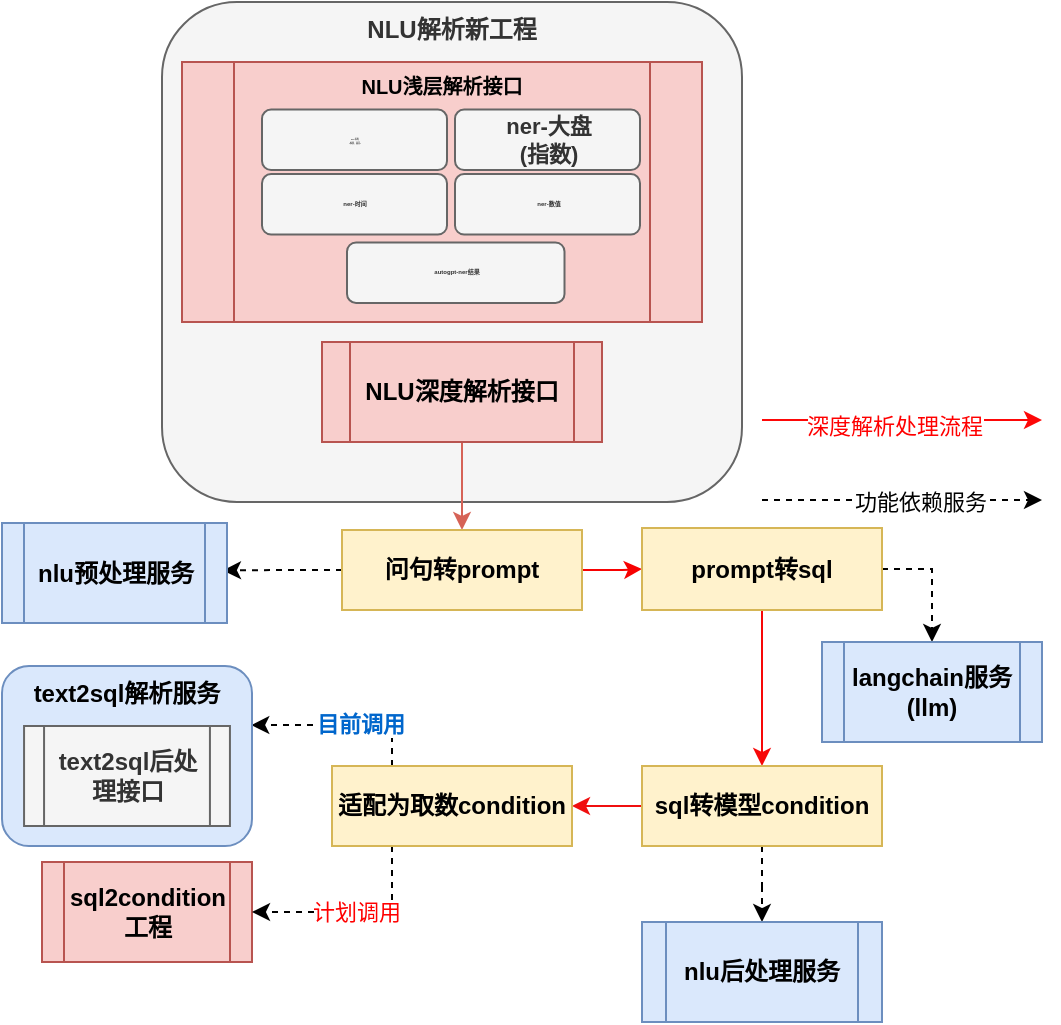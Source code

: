 <mxfile version="21.7.0" type="github">
  <diagram name="第 1 页" id="-DtATAsQaKTqwAKupJKH">
    <mxGraphModel dx="989" dy="523" grid="1" gridSize="10" guides="1" tooltips="1" connect="1" arrows="1" fold="1" page="1" pageScale="1" pageWidth="827" pageHeight="1169" math="0" shadow="0">
      <root>
        <mxCell id="0" />
        <mxCell id="1" parent="0" />
        <mxCell id="JhKfk-GGo2rU0hKPJ-zP-9" value="NLU解析新工程" style="rounded=1;whiteSpace=wrap;html=1;verticalAlign=top;fillColor=#f5f5f5;strokeColor=#666666;fontStyle=1;fontColor=#333333;" vertex="1" parent="1">
          <mxGeometry x="250" y="50" width="290" height="250" as="geometry" />
        </mxCell>
        <mxCell id="JhKfk-GGo2rU0hKPJ-zP-45" value="" style="edgeStyle=orthogonalEdgeStyle;rounded=0;orthogonalLoop=1;jettySize=auto;html=1;fillColor=#fff2cc;strokeColor=#d66357;strokeWidth=1;fontStyle=1" edge="1" parent="1" source="JhKfk-GGo2rU0hKPJ-zP-11" target="JhKfk-GGo2rU0hKPJ-zP-44">
          <mxGeometry relative="1" as="geometry" />
        </mxCell>
        <mxCell id="JhKfk-GGo2rU0hKPJ-zP-11" value="NLU深度解析接口" style="shape=process;whiteSpace=wrap;html=1;backgroundOutline=1;fillColor=#f8cecc;strokeColor=#b85450;fontStyle=1" vertex="1" parent="1">
          <mxGeometry x="330" y="220" width="140" height="50" as="geometry" />
        </mxCell>
        <mxCell id="JhKfk-GGo2rU0hKPJ-zP-18" value="sql2condition&lt;br&gt;工程" style="shape=process;whiteSpace=wrap;html=1;backgroundOutline=1;fillColor=#f8cecc;strokeColor=#b85450;fontStyle=1" vertex="1" parent="1">
          <mxGeometry x="190" y="480" width="105" height="50" as="geometry" />
        </mxCell>
        <mxCell id="JhKfk-GGo2rU0hKPJ-zP-73" style="edgeStyle=orthogonalEdgeStyle;rounded=0;orthogonalLoop=1;jettySize=auto;html=1;entryX=0;entryY=0.5;entryDx=0;entryDy=0;strokeColor=#f70202;" edge="1" parent="1" source="JhKfk-GGo2rU0hKPJ-zP-44" target="JhKfk-GGo2rU0hKPJ-zP-46">
          <mxGeometry relative="1" as="geometry" />
        </mxCell>
        <mxCell id="JhKfk-GGo2rU0hKPJ-zP-82" style="edgeStyle=orthogonalEdgeStyle;rounded=0;orthogonalLoop=1;jettySize=auto;html=1;entryX=0.982;entryY=0.474;entryDx=0;entryDy=0;dashed=1;entryPerimeter=0;" edge="1" parent="1" source="JhKfk-GGo2rU0hKPJ-zP-44" target="JhKfk-GGo2rU0hKPJ-zP-49">
          <mxGeometry relative="1" as="geometry" />
        </mxCell>
        <mxCell id="JhKfk-GGo2rU0hKPJ-zP-44" value="问句转prompt" style="whiteSpace=wrap;html=1;fillColor=#fff2cc;strokeColor=#d6b656;fontStyle=1" vertex="1" parent="1">
          <mxGeometry x="340" y="314" width="120" height="40" as="geometry" />
        </mxCell>
        <mxCell id="JhKfk-GGo2rU0hKPJ-zP-74" style="edgeStyle=orthogonalEdgeStyle;rounded=0;orthogonalLoop=1;jettySize=auto;html=1;strokeColor=#f70808;" edge="1" parent="1" source="JhKfk-GGo2rU0hKPJ-zP-46" target="JhKfk-GGo2rU0hKPJ-zP-47">
          <mxGeometry relative="1" as="geometry">
            <mxPoint x="440.0" y="440" as="targetPoint" />
          </mxGeometry>
        </mxCell>
        <mxCell id="JhKfk-GGo2rU0hKPJ-zP-80" style="edgeStyle=orthogonalEdgeStyle;rounded=0;orthogonalLoop=1;jettySize=auto;html=1;dashed=1;exitX=1;exitY=0.5;exitDx=0;exitDy=0;" edge="1" parent="1" source="JhKfk-GGo2rU0hKPJ-zP-46" target="JhKfk-GGo2rU0hKPJ-zP-50">
          <mxGeometry relative="1" as="geometry" />
        </mxCell>
        <mxCell id="JhKfk-GGo2rU0hKPJ-zP-46" value="prompt转sql" style="whiteSpace=wrap;html=1;fillColor=#fff2cc;strokeColor=#d6b656;fontStyle=1" vertex="1" parent="1">
          <mxGeometry x="490" y="313" width="120" height="41" as="geometry" />
        </mxCell>
        <mxCell id="JhKfk-GGo2rU0hKPJ-zP-75" style="edgeStyle=orthogonalEdgeStyle;rounded=0;orthogonalLoop=1;jettySize=auto;html=1;entryX=1;entryY=0.5;entryDx=0;entryDy=0;strokeColor=#f00f0f;" edge="1" parent="1" source="JhKfk-GGo2rU0hKPJ-zP-47" target="JhKfk-GGo2rU0hKPJ-zP-57">
          <mxGeometry relative="1" as="geometry" />
        </mxCell>
        <mxCell id="JhKfk-GGo2rU0hKPJ-zP-81" style="edgeStyle=orthogonalEdgeStyle;rounded=0;orthogonalLoop=1;jettySize=auto;html=1;entryX=0.5;entryY=0;entryDx=0;entryDy=0;dashed=1;" edge="1" parent="1" source="JhKfk-GGo2rU0hKPJ-zP-47" target="JhKfk-GGo2rU0hKPJ-zP-51">
          <mxGeometry relative="1" as="geometry" />
        </mxCell>
        <mxCell id="JhKfk-GGo2rU0hKPJ-zP-47" value="sql转模型condition" style="whiteSpace=wrap;html=1;fillColor=#fff2cc;strokeColor=#d6b656;fontStyle=1" vertex="1" parent="1">
          <mxGeometry x="490" y="432" width="120" height="40" as="geometry" />
        </mxCell>
        <mxCell id="JhKfk-GGo2rU0hKPJ-zP-49" value="nlu预处理服务" style="shape=process;whiteSpace=wrap;html=1;backgroundOutline=1;fillColor=#dae8fc;strokeColor=#6c8ebf;fontStyle=1" vertex="1" parent="1">
          <mxGeometry x="170" y="310.5" width="112.5" height="50" as="geometry" />
        </mxCell>
        <mxCell id="JhKfk-GGo2rU0hKPJ-zP-50" value="langchain服务&lt;br&gt;(llm)" style="shape=process;whiteSpace=wrap;html=1;backgroundOutline=1;fillColor=#dae8fc;strokeColor=#6c8ebf;fontStyle=1" vertex="1" parent="1">
          <mxGeometry x="580" y="370" width="110" height="50" as="geometry" />
        </mxCell>
        <mxCell id="JhKfk-GGo2rU0hKPJ-zP-51" value="nlu后处理服务" style="shape=process;whiteSpace=wrap;html=1;backgroundOutline=1;fillColor=#dae8fc;strokeColor=#6c8ebf;fontStyle=1" vertex="1" parent="1">
          <mxGeometry x="490" y="510" width="120" height="50" as="geometry" />
        </mxCell>
        <mxCell id="JhKfk-GGo2rU0hKPJ-zP-62" style="edgeStyle=orthogonalEdgeStyle;rounded=0;orthogonalLoop=1;jettySize=auto;html=1;entryX=0.997;entryY=0.328;entryDx=0;entryDy=0;dashed=1;fontStyle=1;entryPerimeter=0;exitX=0.25;exitY=0;exitDx=0;exitDy=0;" edge="1" parent="1" source="JhKfk-GGo2rU0hKPJ-zP-57" target="JhKfk-GGo2rU0hKPJ-zP-12">
          <mxGeometry relative="1" as="geometry" />
        </mxCell>
        <mxCell id="JhKfk-GGo2rU0hKPJ-zP-66" value="目前调用" style="edgeLabel;html=1;align=center;verticalAlign=middle;resizable=0;points=[];fontColor=#0066CC;fontStyle=1" vertex="1" connectable="0" parent="JhKfk-GGo2rU0hKPJ-zP-62">
          <mxGeometry x="-0.193" y="-1" relative="1" as="geometry">
            <mxPoint as="offset" />
          </mxGeometry>
        </mxCell>
        <mxCell id="JhKfk-GGo2rU0hKPJ-zP-83" style="edgeStyle=orthogonalEdgeStyle;rounded=0;orthogonalLoop=1;jettySize=auto;html=1;entryX=1;entryY=0.5;entryDx=0;entryDy=0;dashed=1;exitX=0.25;exitY=1;exitDx=0;exitDy=0;" edge="1" parent="1" source="JhKfk-GGo2rU0hKPJ-zP-57" target="JhKfk-GGo2rU0hKPJ-zP-18">
          <mxGeometry relative="1" as="geometry" />
        </mxCell>
        <mxCell id="JhKfk-GGo2rU0hKPJ-zP-84" value="&lt;font color=&quot;#ff0000&quot;&gt;计划调用&lt;/font&gt;" style="edgeLabel;html=1;align=center;verticalAlign=middle;resizable=0;points=[];" vertex="1" connectable="0" parent="JhKfk-GGo2rU0hKPJ-zP-83">
          <mxGeometry x="-0.196" relative="1" as="geometry">
            <mxPoint x="-10" as="offset" />
          </mxGeometry>
        </mxCell>
        <mxCell id="JhKfk-GGo2rU0hKPJ-zP-57" value="适配为取数condition" style="whiteSpace=wrap;html=1;fillColor=#fff2cc;strokeColor=#d6b656;fontStyle=1" vertex="1" parent="1">
          <mxGeometry x="335" y="432" width="120" height="40" as="geometry" />
        </mxCell>
        <mxCell id="JhKfk-GGo2rU0hKPJ-zP-65" value="" style="group;fontStyle=1" vertex="1" connectable="0" parent="1">
          <mxGeometry x="170" y="382" width="125" height="90" as="geometry" />
        </mxCell>
        <mxCell id="JhKfk-GGo2rU0hKPJ-zP-12" value="text2sql解析服务" style="rounded=1;whiteSpace=wrap;html=1;verticalAlign=top;fillColor=#dae8fc;strokeColor=#6c8ebf;fontStyle=1" vertex="1" parent="JhKfk-GGo2rU0hKPJ-zP-65">
          <mxGeometry width="125" height="90" as="geometry" />
        </mxCell>
        <mxCell id="JhKfk-GGo2rU0hKPJ-zP-19" value="text2sql后处理接口" style="shape=process;whiteSpace=wrap;html=1;backgroundOutline=1;fillColor=#f5f5f5;strokeColor=#666666;fontColor=#333333;fontStyle=1" vertex="1" parent="JhKfk-GGo2rU0hKPJ-zP-65">
          <mxGeometry x="11.029" y="30" width="102.941" height="50" as="geometry" />
        </mxCell>
        <mxCell id="JhKfk-GGo2rU0hKPJ-zP-79" value="" style="group;fillColor=#f8cecc;strokeColor=#b85450;" vertex="1" connectable="0" parent="1">
          <mxGeometry x="260" y="80" width="260" height="130" as="geometry" />
        </mxCell>
        <mxCell id="JhKfk-GGo2rU0hKPJ-zP-8" value="NLU浅层解析接口" style="shape=process;whiteSpace=wrap;html=1;backgroundOutline=1;verticalAlign=top;fillColor=#f8cecc;strokeColor=#b85450;fontStyle=1;container=0;fontSize=10;" vertex="1" parent="JhKfk-GGo2rU0hKPJ-zP-79">
          <mxGeometry width="260" height="130" as="geometry" />
        </mxCell>
        <mxCell id="JhKfk-GGo2rU0hKPJ-zP-31" value="&lt;font style=&quot;font-size: 1px;&quot;&gt;ner-标的&lt;br&gt;(股票，基金)&lt;/font&gt;" style="rounded=1;whiteSpace=wrap;html=1;fontStyle=1;fontSize=1;fillColor=#f5f5f5;strokeColor=#666666;fontColor=#333333;" vertex="1" parent="JhKfk-GGo2rU0hKPJ-zP-79">
          <mxGeometry x="40" y="23.81" width="92.5" height="30.22" as="geometry" />
        </mxCell>
        <mxCell id="JhKfk-GGo2rU0hKPJ-zP-32" value="&lt;font style=&quot;font-size: 11px;&quot;&gt;ner-大盘&lt;br&gt;(指数)&lt;/font&gt;" style="rounded=1;whiteSpace=wrap;html=1;fontStyle=1;fontSize=3;fillColor=#f5f5f5;strokeColor=#666666;fontColor=#333333;" vertex="1" parent="JhKfk-GGo2rU0hKPJ-zP-79">
          <mxGeometry x="136.5" y="23.81" width="92.5" height="30.22" as="geometry" />
        </mxCell>
        <mxCell id="JhKfk-GGo2rU0hKPJ-zP-33" value="ner-时间" style="rounded=1;whiteSpace=wrap;html=1;fontStyle=1;fontSize=3;fillColor=#f5f5f5;strokeColor=#666666;fontColor=#333333;" vertex="1" parent="JhKfk-GGo2rU0hKPJ-zP-79">
          <mxGeometry x="40" y="56.04" width="92.5" height="30.22" as="geometry" />
        </mxCell>
        <mxCell id="JhKfk-GGo2rU0hKPJ-zP-34" value="ner-数值" style="rounded=1;whiteSpace=wrap;html=1;fontStyle=1;fontSize=3;fillColor=#f5f5f5;strokeColor=#666666;fontColor=#333333;" vertex="1" parent="JhKfk-GGo2rU0hKPJ-zP-79">
          <mxGeometry x="136.5" y="56.04" width="92.5" height="30.22" as="geometry" />
        </mxCell>
        <mxCell id="JhKfk-GGo2rU0hKPJ-zP-35" value="autogpt-ner结果" style="rounded=1;whiteSpace=wrap;html=1;fontStyle=1;fontSize=3;fillColor=#f5f5f5;strokeColor=#666666;fontColor=#333333;" vertex="1" parent="JhKfk-GGo2rU0hKPJ-zP-79">
          <mxGeometry x="82.505" y="90.253" width="108.75" height="30.216" as="geometry" />
        </mxCell>
        <mxCell id="JhKfk-GGo2rU0hKPJ-zP-90" value="" style="endArrow=classic;html=1;rounded=0;strokeColor=#fd0808;" edge="1" parent="1">
          <mxGeometry width="50" height="50" relative="1" as="geometry">
            <mxPoint x="550" y="259" as="sourcePoint" />
            <mxPoint x="690" y="259" as="targetPoint" />
          </mxGeometry>
        </mxCell>
        <mxCell id="JhKfk-GGo2rU0hKPJ-zP-92" value="&lt;font color=&quot;#ff0000&quot;&gt;深度解析处理流程&lt;/font&gt;" style="edgeLabel;html=1;align=center;verticalAlign=middle;resizable=0;points=[];" vertex="1" connectable="0" parent="JhKfk-GGo2rU0hKPJ-zP-90">
          <mxGeometry x="-0.059" y="-3" relative="1" as="geometry">
            <mxPoint as="offset" />
          </mxGeometry>
        </mxCell>
        <mxCell id="JhKfk-GGo2rU0hKPJ-zP-93" value="" style="endArrow=classic;html=1;rounded=0;dashed=1;" edge="1" parent="1">
          <mxGeometry width="50" height="50" relative="1" as="geometry">
            <mxPoint x="550" y="299" as="sourcePoint" />
            <mxPoint x="690" y="299" as="targetPoint" />
          </mxGeometry>
        </mxCell>
        <mxCell id="JhKfk-GGo2rU0hKPJ-zP-94" value="功能依赖服务" style="edgeLabel;html=1;align=center;verticalAlign=middle;resizable=0;points=[];" vertex="1" connectable="0" parent="JhKfk-GGo2rU0hKPJ-zP-93">
          <mxGeometry x="0.131" y="-1" relative="1" as="geometry">
            <mxPoint as="offset" />
          </mxGeometry>
        </mxCell>
      </root>
    </mxGraphModel>
  </diagram>
</mxfile>
